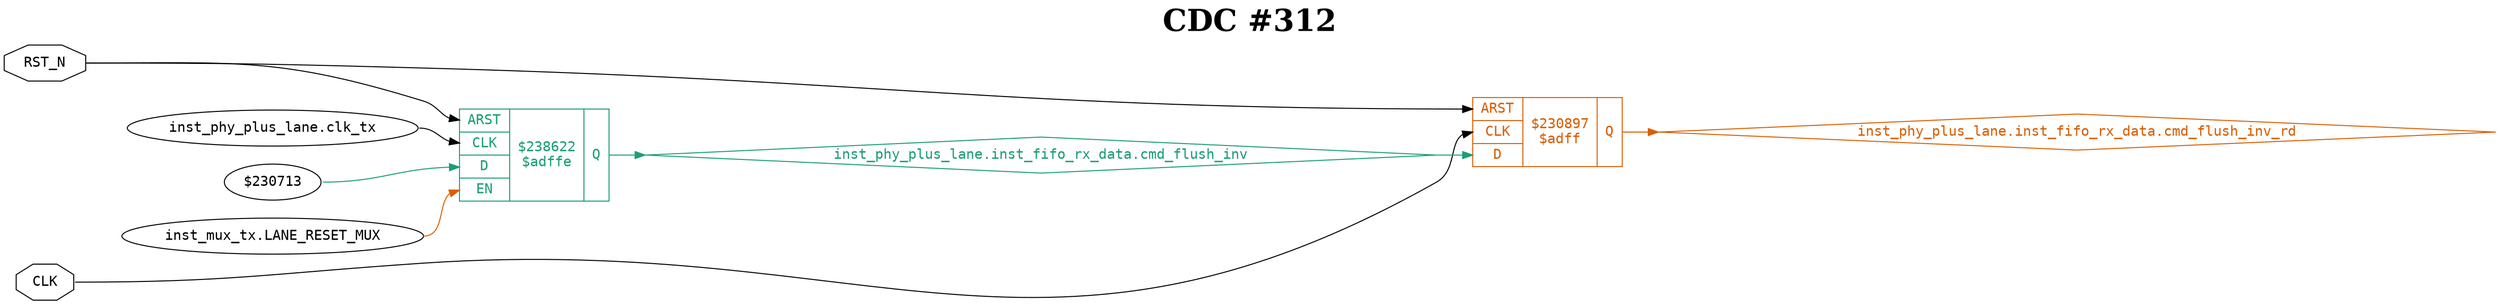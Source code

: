 digraph "spacefibre_light_top" {
label=<<b>CDC #312</b>>;
labelloc="t"
fontsize="30"
node ["fontname"="Courier"]
edge ["fontname"="Courier"]
rankdir="LR";
remincross=true;
n1 [ shape=octagon, label="CLK", color="black", fontcolor="black", href="/src/ip_spacefibre_light_top/spacefibre_light_top.vhd#45" ];
n2 [ shape=octagon, label="RST_N", color="black", fontcolor="black", href="/src/ip_spacefibre_light_top/spacefibre_light_top.vhd#44" ];
n3 [ shape=diamond, label="inst_phy_plus_lane.inst_fifo_rx_data.cmd_flush_inv", colorscheme="dark28", color="1", fontcolor="1", href="/src/ip/fifo_dc/fifo_dc.vhd#112" ];
n4 [ shape=diamond, label="inst_phy_plus_lane.inst_fifo_rx_data.cmd_flush_inv_rd", colorscheme="dark28", color="2", fontcolor="2", href="/src/ip/fifo_dc/fifo_dc.vhd#114" ];
{ rank="source"; n1; n2;}
{ rank="sink";}
v0 [ label="inst_phy_plus_lane.clk_tx" ];
v1 [ label="$230713" ];
v2 [ label="inst_mux_tx.LANE_RESET_MUX" ];
c9 [ shape=record, label="{{<p5> ARST|<p1> CLK|<p6> D|<p7> EN}|$238622\n$adffe|{<p8> Q}}", colorscheme="dark28", color="1", fontcolor="1" , href="/src/ip/fifo_dc/fifo_dc.vhd#440"  ];
c10 [ shape=record, label="{{<p5> ARST|<p1> CLK|<p6> D}|$230897\n$adff|{<p8> Q}}", colorscheme="dark28", color="2", fontcolor="2" , href="/src/ip/fifo_dc/fifo_dc.vhd#321"  ];
n1:e -> c10:p1:w [color="black", fontcolor="black", label=""];
n2:e -> c10:p5:w [color="black", fontcolor="black", label=""];
n2:e -> c9:p5:w [color="black", fontcolor="black", label=""];
c9:p8:e -> n3:w [colorscheme="dark28", color="1", fontcolor="1", label=""];
n3:e -> c10:p6:w [colorscheme="dark28", color="1", fontcolor="1", label=""];
c10:p8:e -> n4:w [colorscheme="dark28", color="2", fontcolor="2", label=""];
v0:e -> c9:p1:w [color="black", fontcolor="black", label=""];
v1:e -> c9:p6:w [colorscheme="dark28", color="1", fontcolor="1", label=""];
v2:e -> c9:p7:w [colorscheme="dark28", color="2", fontcolor="2", label=""];
}
